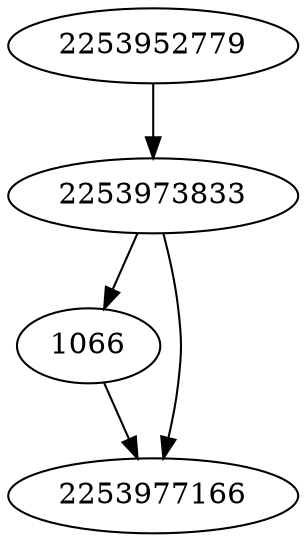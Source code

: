 strict digraph  {
2253973833;
1066;
2253952779;
2253977166;
2253973833 -> 1066;
2253973833 -> 2253977166;
1066 -> 2253977166;
2253952779 -> 2253973833;
}
